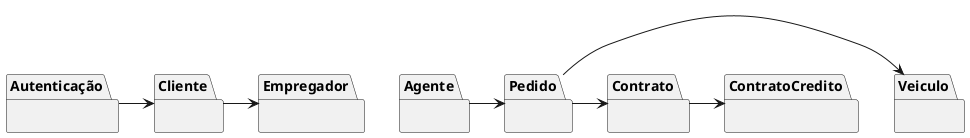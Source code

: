 @startuml
package "Autenticação" {
}

package "Cliente" {
}

package "Agente" {
}

package "Empregador" {
}

package "Pedido" {
}

package "Veiculo" {
}

package "Contrato" {
}

package "ContratoCredito" {
}

"Autenticação" -> "Cliente"
"Agente" -> "Pedido"
"Pedido" -> "Veiculo"
"Pedido" -> "Contrato"
"Contrato" -> "ContratoCredito"
"Cliente" -> "Empregador"
@enduml
